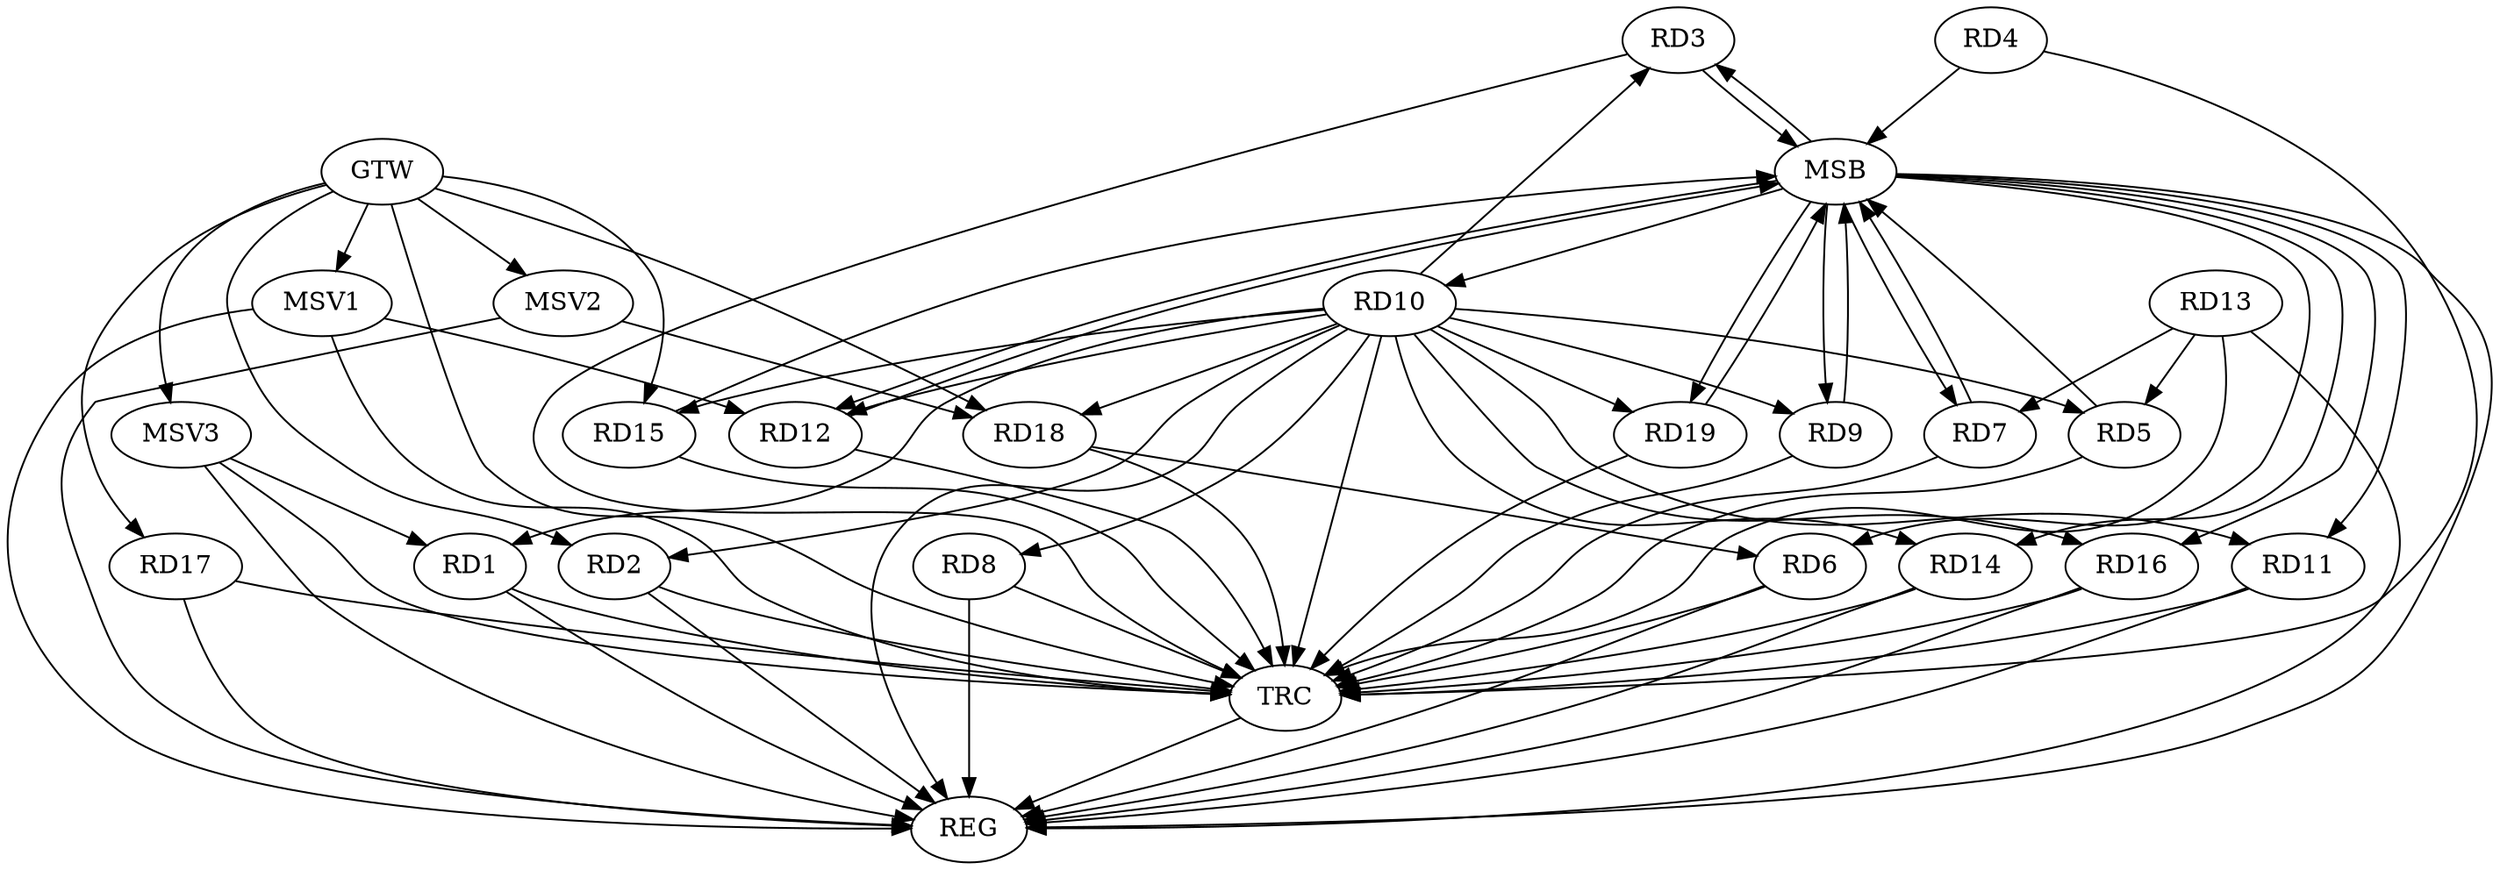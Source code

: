 strict digraph G {
  RD1 [ label="RD1" ];
  RD2 [ label="RD2" ];
  RD3 [ label="RD3" ];
  RD4 [ label="RD4" ];
  RD5 [ label="RD5" ];
  RD6 [ label="RD6" ];
  RD7 [ label="RD7" ];
  RD8 [ label="RD8" ];
  RD9 [ label="RD9" ];
  RD10 [ label="RD10" ];
  RD11 [ label="RD11" ];
  RD12 [ label="RD12" ];
  RD13 [ label="RD13" ];
  RD14 [ label="RD14" ];
  RD15 [ label="RD15" ];
  RD16 [ label="RD16" ];
  RD17 [ label="RD17" ];
  RD18 [ label="RD18" ];
  RD19 [ label="RD19" ];
  GTW [ label="GTW" ];
  REG [ label="REG" ];
  MSB [ label="MSB" ];
  TRC [ label="TRC" ];
  MSV1 [ label="MSV1" ];
  MSV2 [ label="MSV2" ];
  MSV3 [ label="MSV3" ];
  RD10 -> RD1;
  RD10 -> RD5;
  RD13 -> RD5;
  RD18 -> RD6;
  RD13 -> RD7;
  GTW -> RD2;
  GTW -> RD15;
  GTW -> RD17;
  GTW -> RD18;
  RD1 -> REG;
  RD2 -> REG;
  RD6 -> REG;
  RD8 -> REG;
  RD10 -> REG;
  RD11 -> REG;
  RD13 -> REG;
  RD14 -> REG;
  RD16 -> REG;
  RD17 -> REG;
  RD3 -> MSB;
  MSB -> RD14;
  MSB -> RD19;
  MSB -> REG;
  RD4 -> MSB;
  MSB -> RD6;
  MSB -> RD10;
  RD5 -> MSB;
  MSB -> RD3;
  RD7 -> MSB;
  MSB -> RD9;
  RD9 -> MSB;
  MSB -> RD7;
  MSB -> RD16;
  RD12 -> MSB;
  RD15 -> MSB;
  MSB -> RD11;
  RD19 -> MSB;
  MSB -> RD12;
  RD1 -> TRC;
  RD2 -> TRC;
  RD3 -> TRC;
  RD4 -> TRC;
  RD5 -> TRC;
  RD6 -> TRC;
  RD7 -> TRC;
  RD8 -> TRC;
  RD9 -> TRC;
  RD10 -> TRC;
  RD11 -> TRC;
  RD12 -> TRC;
  RD13 -> TRC;
  RD14 -> TRC;
  RD15 -> TRC;
  RD16 -> TRC;
  RD17 -> TRC;
  RD18 -> TRC;
  RD19 -> TRC;
  GTW -> TRC;
  TRC -> REG;
  RD10 -> RD15;
  RD10 -> RD9;
  RD10 -> RD19;
  RD10 -> RD2;
  RD10 -> RD18;
  RD10 -> RD12;
  RD10 -> RD11;
  RD10 -> RD8;
  RD10 -> RD14;
  RD10 -> RD16;
  RD10 -> RD3;
  MSV1 -> RD12;
  GTW -> MSV1;
  MSV1 -> REG;
  MSV1 -> TRC;
  MSV2 -> RD18;
  GTW -> MSV2;
  MSV2 -> REG;
  MSV3 -> RD1;
  GTW -> MSV3;
  MSV3 -> REG;
  MSV3 -> TRC;
}
